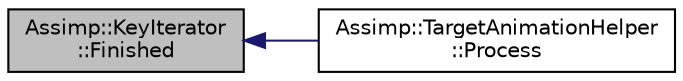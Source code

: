 digraph "Assimp::KeyIterator::Finished"
{
  edge [fontname="Helvetica",fontsize="10",labelfontname="Helvetica",labelfontsize="10"];
  node [fontname="Helvetica",fontsize="10",shape=record];
  rankdir="LR";
  Node1 [label="Assimp::KeyIterator\l::Finished",height=0.2,width=0.4,color="black", fillcolor="grey75", style="filled", fontcolor="black"];
  Node1 -> Node2 [dir="back",color="midnightblue",fontsize="10",style="solid",fontname="Helvetica"];
  Node2 [label="Assimp::TargetAnimationHelper\l::Process",height=0.2,width=0.4,color="black", fillcolor="white", style="filled",URL="$class_assimp_1_1_target_animation_helper.html#a49bed0b2415d5202dbab4f597e2c95d3"];
}
